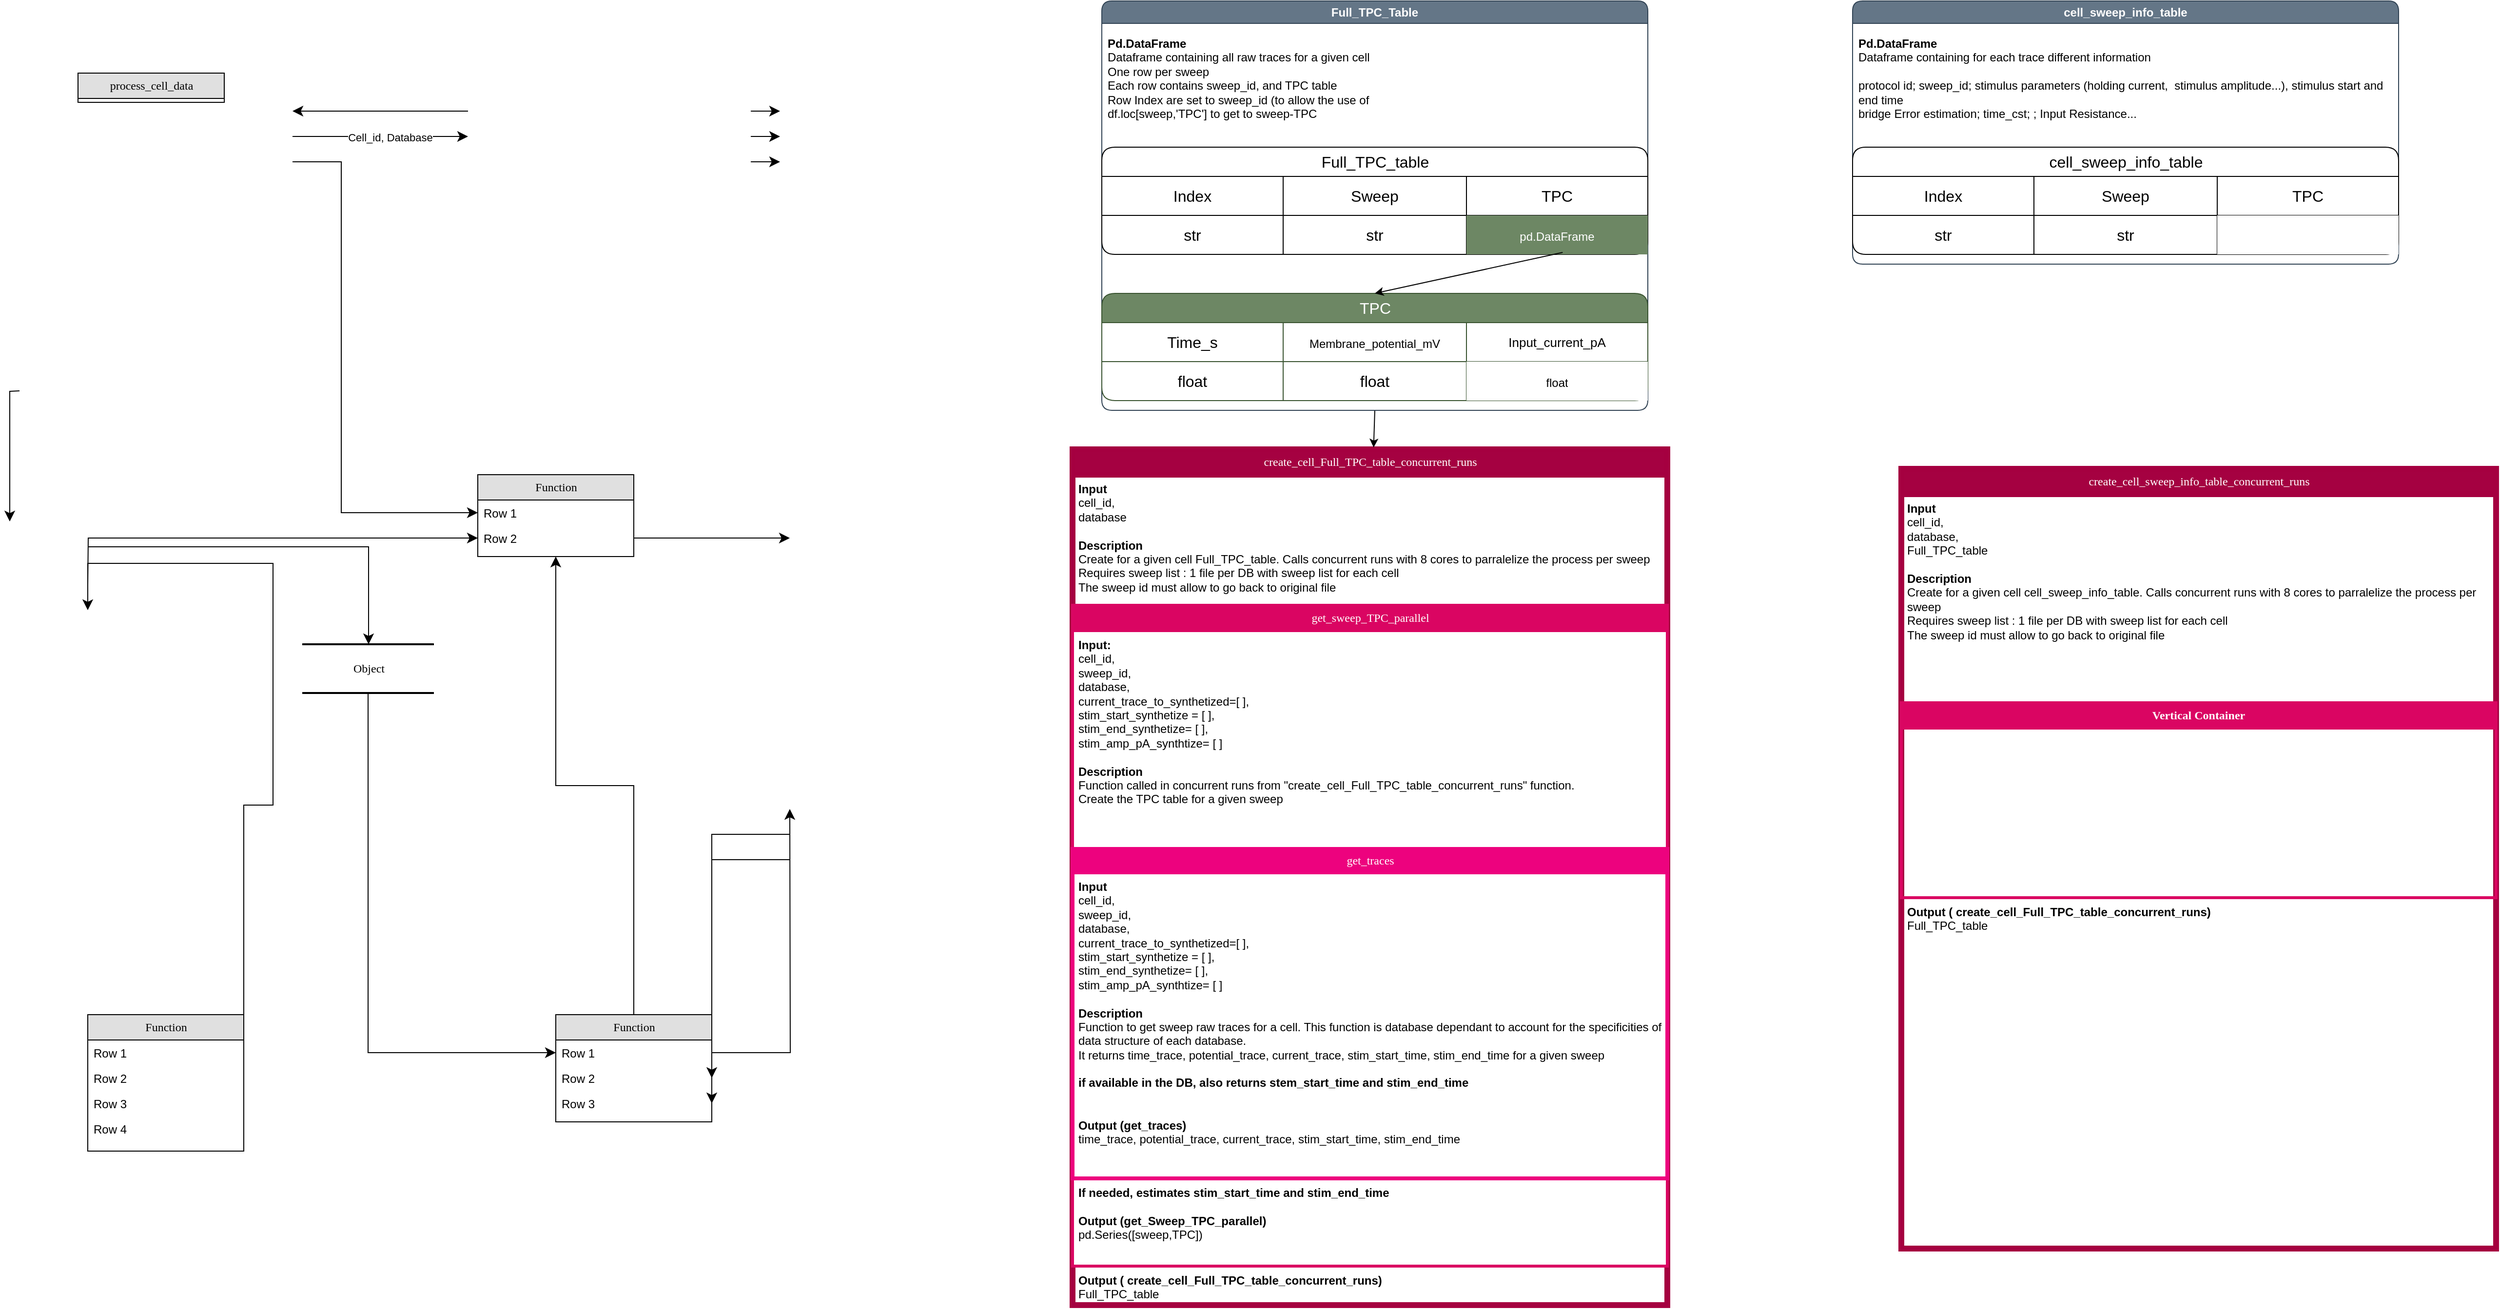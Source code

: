 <mxfile version="21.7.5" type="github">
  <diagram name="Page-1" id="5d7acffa-a066-3a61-03fe-96351882024d">
    <mxGraphModel dx="1592" dy="922" grid="1" gridSize="10" guides="1" tooltips="1" connect="1" arrows="1" fold="1" page="1" pageScale="1" pageWidth="4681" pageHeight="3300" background="#ffffff" math="0" shadow="0">
      <root>
        <mxCell id="0" />
        <mxCell id="1" parent="0" />
        <mxCell id="21ea969265ad0168-6" value="process_cell_data" style="swimlane;html=1;fontStyle=0;childLayout=stackLayout;horizontal=1;startSize=26;fillColor=#e0e0e0;horizontalStack=0;resizeParent=1;resizeLast=0;collapsible=1;marginBottom=0;swimlaneFillColor=#ffffff;align=center;rounded=0;shadow=0;comic=0;labelBackgroundColor=none;strokeWidth=1;fontFamily=Verdana;fontSize=12;arcSize=7;" parent="1" vertex="1" collapsed="1">
          <mxGeometry x="160" y="74" width="150" height="30" as="geometry">
            <mxRectangle x="160" y="74" width="220" height="460" as="alternateBounds" />
          </mxGeometry>
        </mxCell>
        <mxCell id="se3piE59ewa-T4B2v_5A-12" value="&lt;div style=&quot;font-size: 12px;&quot;&gt;&lt;b&gt;Input&lt;/b&gt;&lt;/div&gt;&lt;div style=&quot;font-size: 12px;&quot;&gt;cell_id,&lt;/div&gt;&lt;div style=&quot;font-size: 12px;&quot;&gt;database,&lt;/div&gt;&lt;div style=&quot;font-size: 12px;&quot;&gt;population_class_file,&lt;/div&gt;&lt;div style=&quot;font-size: 12px;&quot;&gt;original_metadata_file=&#39;-&#39;,&lt;/div&gt;&lt;div style=&quot;font-size: 12px;&quot;&gt;original_Full_TPC_table = &#39;-&#39;,&lt;/div&gt;&lt;div style=&quot;font-size: 12px;&quot;&gt;original_Full_SF_table = &#39;-&#39;,&lt;/div&gt;&lt;div style=&quot;font-size: 12px;&quot;&gt;original_Full_SF_dict =&#39;-&#39;,&lt;/div&gt;&lt;div style=&quot;font-size: 12px;&quot;&gt;original_cell_sweep_info_table = &#39;-&#39;,&lt;/div&gt;&lt;div style=&quot;font-size: 12px;&quot;&gt;original_cell_sweep_QC_table = &#39;-&#39;,&lt;/div&gt;&lt;div style=&quot;font-size: 12px;&quot;&gt;original_cell_fit_table = &#39;-&#39;,&lt;/div&gt;&lt;div style=&quot;font-size: 12px;&quot;&gt;original_cell_feature_table = &#39;-&#39;,&lt;/div&gt;&lt;div style=&quot;font-size: 12px;&quot;&gt;selection=[&#39;All&#39;])&lt;/div&gt;&lt;div style=&quot;font-size: 12px;&quot;&gt;&lt;br&gt;&lt;/div&gt;&lt;div style=&quot;font-size: 12px;&quot;&gt;&lt;b&gt;Description&lt;/b&gt;&lt;/div&gt;&lt;div style=&quot;font-size: 12px;&quot;&gt;This function &amp;nbsp;calls corresponding function to generate cell item present in selection.&lt;b&gt;&lt;br&gt;&lt;/b&gt;&lt;/div&gt;&lt;div style=&quot;font-size: 12px;&quot;&gt;&lt;br&gt;&lt;/div&gt;&lt;div style=&quot;font-size: 12px;&quot;&gt;&lt;b&gt;Output&lt;/b&gt;&lt;/div&gt;&lt;div style=&quot;font-size: 12px;&quot;&gt;metadata_table,&amp;nbsp;&lt;/div&gt;&lt;div style=&quot;font-size: 12px;&quot;&gt;Full_TPC_table,&amp;nbsp;&lt;/div&gt;&lt;div style=&quot;font-size: 12px;&quot;&gt;Full_SF_table,&amp;nbsp;&lt;/div&gt;&lt;div style=&quot;font-size: 12px;&quot;&gt;Full_SF_dict,&amp;nbsp;&lt;/div&gt;&lt;div style=&quot;font-size: 12px;&quot;&gt;cell_sweep_info_table, cell_Sweep_QC_table,&lt;/div&gt;&lt;div style=&quot;font-size: 12px;&quot;&gt;cell_fit_table,&amp;nbsp;&lt;/div&gt;&lt;div style=&quot;font-size: 12px;&quot;&gt;cell_feature_table&lt;br&gt;&lt;/div&gt;" style="text;html=1;strokeColor=none;fillColor=none;spacingLeft=4;spacingRight=4;whiteSpace=wrap;overflow=hidden;rotatable=0;points=[[0,0.5],[1,0.5]];portConstraint=eastwest;spacingTop=1;spacing=2;fontSize=12;rounded=0;" parent="21ea969265ad0168-6" vertex="1">
          <mxGeometry y="26" width="220" height="434" as="geometry" />
        </mxCell>
        <mxCell id="21ea969265ad0168-10" value="create_cell_Full_TPC_table_concurrent_runs" style="swimlane;html=1;fontStyle=0;childLayout=stackLayout;horizontal=1;startSize=26;fillColor=#a50141;horizontalStack=0;resizeParent=1;resizeLast=0;collapsible=1;marginBottom=0;swimlaneFillColor=#ffffff;align=center;rounded=0;shadow=0;comic=0;labelBackgroundColor=none;strokeWidth=6;fontFamily=Verdana;fontSize=12;fontColor=#ffffff;strokeColor=#A50040;perimeterSpacing=10;" parent="1" vertex="1">
          <mxGeometry x="1180" y="460" width="610" height="878" as="geometry">
            <mxRectangle x="1210" y="460" width="310" height="30" as="alternateBounds" />
          </mxGeometry>
        </mxCell>
        <mxCell id="eZ_FUlZcvApQWRMvkOiT-1" value="&lt;div style=&quot;font-size: 12px;&quot;&gt;&lt;b&gt;Input&lt;/b&gt;&lt;/div&gt;&lt;div style=&quot;font-size: 12px;&quot;&gt;cell_id,&lt;/div&gt;&lt;div style=&quot;font-size: 12px;&quot;&gt;database&lt;/div&gt;&lt;div style=&quot;font-size: 12px;&quot;&gt;&lt;br&gt;&lt;/div&gt;&lt;div style=&quot;font-size: 12px;&quot;&gt;&lt;b&gt;Description&lt;/b&gt;&lt;/div&gt;&lt;div style=&quot;font-size: 12px;&quot;&gt;Create for a given cell Full_TPC_table. Calls concurrent runs with 8 cores to parralelize the process per sweep&lt;b&gt;&lt;br&gt;&lt;/b&gt;&lt;/div&gt;&lt;div style=&quot;font-size: 12px;&quot;&gt;Requires sweep list : 1 file per DB with sweep list for each cell&lt;/div&gt;&lt;div style=&quot;font-size: 12px;&quot;&gt;The sweep id must allow to go back to original file&lt;/div&gt;&lt;div style=&quot;font-size: 12px;&quot;&gt;&lt;br&gt;&lt;/div&gt;" style="text;html=1;strokeColor=none;fillColor=none;spacingLeft=4;spacingRight=4;whiteSpace=wrap;overflow=hidden;rotatable=0;points=[[0,0.5],[1,0.5]];portConstraint=eastwest;spacingTop=1;spacing=2;fontSize=12;rounded=0;" parent="21ea969265ad0168-10" vertex="1">
          <mxGeometry y="26" width="610" height="134" as="geometry" />
        </mxCell>
        <mxCell id="u0cCmUGAslO2_DHjutZM-44" value="get_sweep_TPC_parallel" style="swimlane;html=1;fontStyle=0;childLayout=stackLayout;horizontal=1;startSize=26;fillColor=#da0562;horizontalStack=0;resizeParent=1;resizeLast=0;collapsible=1;marginBottom=0;swimlaneFillColor=#ffffff;align=center;rounded=0;shadow=0;comic=0;labelBackgroundColor=none;strokeWidth=3;fontFamily=Verdana;fontSize=12;fontColor=#ffffff;strokeColor=#da0662;" parent="21ea969265ad0168-10" vertex="1">
          <mxGeometry y="160" width="610" height="678" as="geometry">
            <mxRectangle y="160" width="610" height="30" as="alternateBounds" />
          </mxGeometry>
        </mxCell>
        <mxCell id="u0cCmUGAslO2_DHjutZM-45" value="&lt;div style=&quot;font-size: 12px;&quot;&gt;&lt;div style=&quot;border-color: var(--border-color);&quot;&gt;&lt;b style=&quot;border-color: var(--border-color);&quot;&gt;Input:&lt;/b&gt;&lt;/div&gt;&lt;div style=&quot;border-color: var(--border-color);&quot;&gt;&lt;b style=&quot;border-color: var(--border-color);&quot;&gt;&lt;div style=&quot;border-color: var(--border-color); font-weight: 400;&quot;&gt;cell_id,&lt;/div&gt;&lt;div style=&quot;border-color: var(--border-color); font-weight: 400;&quot;&gt;sweep_id,&lt;/div&gt;&lt;div style=&quot;border-color: var(--border-color); font-weight: 400;&quot;&gt;database,&lt;/div&gt;&lt;div style=&quot;border-color: var(--border-color); font-weight: 400;&quot;&gt;current_trace_to_synthetized=[ ],&lt;/div&gt;&lt;div style=&quot;border-color: var(--border-color); font-weight: 400;&quot;&gt;stim_start_synthetize = [ ],&lt;/div&gt;&lt;div style=&quot;border-color: var(--border-color); font-weight: 400;&quot;&gt;stim_end_synthetize= [ ],&lt;/div&gt;&lt;div style=&quot;border-color: var(--border-color); font-weight: 400;&quot;&gt;stim_amp_pA_synthtize= [ ]&lt;/div&gt;&lt;div style=&quot;border-color: var(--border-color); font-weight: 400;&quot;&gt;&lt;br&gt;&lt;/div&gt;&lt;/b&gt;&lt;/div&gt;&lt;div style=&quot;border-color: var(--border-color);&quot;&gt;&lt;b style=&quot;border-color: var(--border-color);&quot;&gt;Description&lt;/b&gt;&lt;/div&gt;&lt;div style=&quot;border-color: var(--border-color);&quot;&gt;&lt;div style=&quot;border-color: var(--border-color);&quot;&gt;Function called in concurrent runs from &quot;create_cell_Full_TPC_table_concurrent_runs&quot; function.&amp;nbsp;&lt;/div&gt;&lt;div style=&quot;border-color: var(--border-color);&quot;&gt;Create the TPC table for a given sweep&lt;/div&gt;&lt;/div&gt;&lt;/div&gt;" style="text;html=1;strokeColor=none;fillColor=none;spacingLeft=4;spacingRight=4;whiteSpace=wrap;overflow=hidden;rotatable=0;points=[[0,0.5],[1,0.5]];portConstraint=eastwest;spacingTop=1;spacing=2;fontSize=12;rounded=0;" parent="u0cCmUGAslO2_DHjutZM-44" vertex="1">
          <mxGeometry y="26" width="610" height="224" as="geometry" />
        </mxCell>
        <mxCell id="eZ_FUlZcvApQWRMvkOiT-2" value="get_traces" style="swimlane;html=1;fontStyle=0;childLayout=stackLayout;horizontal=1;startSize=24;fillColor=#ed027e;horizontalStack=0;resizeParent=1;resizeLast=0;collapsible=1;marginBottom=0;swimlaneFillColor=#ffffff;align=center;rounded=0;shadow=0;comic=0;labelBackgroundColor=none;strokeWidth=4;fontFamily=Verdana;fontSize=12;fontColor=#ffffff;strokeColor=#ed027e;" parent="u0cCmUGAslO2_DHjutZM-44" vertex="1">
          <mxGeometry y="250" width="610" height="338" as="geometry">
            <mxRectangle y="100" width="560" height="30" as="alternateBounds" />
          </mxGeometry>
        </mxCell>
        <mxCell id="eZ_FUlZcvApQWRMvkOiT-3" value="&lt;div style=&quot;font-size: 12px;&quot;&gt;&lt;b&gt;Input&lt;/b&gt;&lt;/div&gt;&lt;div style=&quot;font-size: 12px;&quot;&gt;cell_id,&lt;/div&gt;&lt;div style=&quot;font-size: 12px;&quot;&gt;sweep_id,&lt;/div&gt;&lt;div style=&quot;font-size: 12px;&quot;&gt;database,&lt;/div&gt;&lt;div style=&quot;font-size: 12px;&quot;&gt;current_trace_to_synthetized=[ ],&lt;/div&gt;&lt;div style=&quot;font-size: 12px;&quot;&gt;stim_start_synthetize = [ ],&lt;/div&gt;&lt;div style=&quot;font-size: 12px;&quot;&gt;stim_end_synthetize= [ ],&lt;/div&gt;&lt;div style=&quot;font-size: 12px;&quot;&gt;stim_amp_pA_synthtize= [ ]&lt;/div&gt;&lt;div style=&quot;font-size: 12px;&quot;&gt;&lt;br&gt;&lt;/div&gt;&lt;div style=&quot;font-size: 12px;&quot;&gt;&lt;b&gt;Description&lt;/b&gt;&lt;/div&gt;&lt;div style=&quot;font-size: 12px;&quot;&gt;&lt;div&gt;Function to get sweep raw traces for a cell. This function is database dependant to account for the specificities of data structure of each database.&lt;/div&gt;&lt;div&gt;It returns time_trace, potential_trace, current_trace, stim_start_time, stim_end_time for a given sweep&lt;/div&gt;&lt;div&gt;&lt;br&gt;&lt;/div&gt;&lt;div&gt;&lt;b&gt;if available in the DB, also returns stem_start_time and stim_end_time&lt;/b&gt;&lt;/div&gt;&lt;div&gt;&lt;br&gt;&lt;/div&gt;&lt;/div&gt;&lt;div style=&quot;font-size: 12px;&quot;&gt;&lt;br&gt;&lt;/div&gt;&lt;div style=&quot;font-size: 12px;&quot;&gt;&lt;b&gt;Output (get_traces)&lt;/b&gt;&lt;/div&gt;&lt;div style=&quot;font-size: 12px;&quot;&gt;time_trace, potential_trace, current_trace, stim_start_time, stim_end_time&lt;/div&gt;" style="text;html=1;strokeColor=none;fillColor=none;spacingLeft=4;spacingRight=4;whiteSpace=wrap;overflow=hidden;rotatable=0;points=[[0,0.5],[1,0.5]];portConstraint=eastwest;spacingTop=1;spacing=2;fontSize=12;rounded=0;" parent="eZ_FUlZcvApQWRMvkOiT-2" vertex="1">
          <mxGeometry y="24" width="610" height="314" as="geometry" />
        </mxCell>
        <mxCell id="0zWNYZzOo4w-1fPx7plv-2" value="&lt;div style=&quot;font-size: 12px;&quot;&gt;&lt;div style=&quot;border-color: var(--border-color);&quot;&gt;&lt;b&gt;If needed, estimates stim_start_time and stim_end_time&lt;/b&gt;&lt;/div&gt;&lt;div style=&quot;border-color: var(--border-color);&quot;&gt;&lt;b&gt;&lt;br&gt;&lt;/b&gt;&lt;/div&gt;&lt;div style=&quot;border-color: var(--border-color);&quot;&gt;&lt;b&gt;Output (get_Sweep_TPC_parallel)&lt;/b&gt;&lt;br&gt;&lt;/div&gt;&lt;/div&gt;&lt;div style=&quot;font-size: 12px;&quot;&gt;pd.Series([sweep,TPC])&lt;/div&gt;&lt;div style=&quot;font-size: 12px;&quot;&gt;&lt;br&gt;&lt;/div&gt;&lt;div style=&quot;font-size: 12px;&quot;&gt;&lt;br&gt;&lt;/div&gt;" style="text;html=1;strokeColor=none;fillColor=none;spacingLeft=4;spacingRight=4;whiteSpace=wrap;overflow=hidden;rotatable=0;points=[[0,0.5],[1,0.5]];portConstraint=eastwest;spacingTop=1;spacing=2;fontSize=12;rounded=0;" vertex="1" parent="u0cCmUGAslO2_DHjutZM-44">
          <mxGeometry y="588" width="610" height="90" as="geometry" />
        </mxCell>
        <mxCell id="0zWNYZzOo4w-1fPx7plv-4" value="&lt;div style=&quot;font-size: 12px;&quot;&gt;&lt;div style=&quot;border-color: var(--border-color);&quot;&gt;&lt;b&gt;Output (&amp;nbsp;create_cell_Full_TPC_table_concurrent_runs)&lt;/b&gt;&lt;br&gt;&lt;/div&gt;&lt;/div&gt;&lt;div style=&quot;font-size: 12px;&quot;&gt;Full_TPC_table&lt;/div&gt;&lt;div style=&quot;font-size: 12px;&quot;&gt;&lt;br&gt;&lt;/div&gt;&lt;div style=&quot;font-size: 12px;&quot;&gt;&lt;br&gt;&lt;/div&gt;" style="text;html=1;strokeColor=none;fillColor=none;spacingLeft=4;spacingRight=4;whiteSpace=wrap;overflow=hidden;rotatable=0;points=[[0,0.5],[1,0.5]];portConstraint=eastwest;spacingTop=1;spacing=2;fontSize=12;rounded=0;" vertex="1" parent="21ea969265ad0168-10">
          <mxGeometry y="838" width="610" height="40" as="geometry" />
        </mxCell>
        <mxCell id="21ea969265ad0168-18" value="Function" style="swimlane;html=1;fontStyle=0;childLayout=stackLayout;horizontal=1;startSize=26;fillColor=#e0e0e0;horizontalStack=0;resizeParent=1;resizeLast=0;collapsible=1;marginBottom=0;swimlaneFillColor=#ffffff;align=center;rounded=0;shadow=0;comic=0;labelBackgroundColor=none;strokeWidth=1;fontFamily=Verdana;fontSize=12" parent="1" vertex="1">
          <mxGeometry x="170" y="1040" width="160" height="140" as="geometry" />
        </mxCell>
        <mxCell id="21ea969265ad0168-19" value="Row 1" style="text;html=1;strokeColor=none;fillColor=none;spacingLeft=4;spacingRight=4;whiteSpace=wrap;overflow=hidden;rotatable=0;points=[[0,0.5],[1,0.5]];portConstraint=eastwest;rounded=0;" parent="21ea969265ad0168-18" vertex="1">
          <mxGeometry y="26" width="160" height="26" as="geometry" />
        </mxCell>
        <mxCell id="21ea969265ad0168-20" value="Row 2" style="text;html=1;strokeColor=none;fillColor=none;spacingLeft=4;spacingRight=4;whiteSpace=wrap;overflow=hidden;rotatable=0;points=[[0,0.5],[1,0.5]];portConstraint=eastwest;rounded=0;" parent="21ea969265ad0168-18" vertex="1">
          <mxGeometry y="52" width="160" height="26" as="geometry" />
        </mxCell>
        <mxCell id="21ea969265ad0168-51" value="Row 3" style="text;html=1;strokeColor=none;fillColor=none;spacingLeft=4;spacingRight=4;whiteSpace=wrap;overflow=hidden;rotatable=0;points=[[0,0.5],[1,0.5]];portConstraint=eastwest;rounded=0;" parent="21ea969265ad0168-18" vertex="1">
          <mxGeometry y="78" width="160" height="26" as="geometry" />
        </mxCell>
        <mxCell id="21ea969265ad0168-21" value="Row 4" style="text;html=1;strokeColor=none;fillColor=none;spacingLeft=4;spacingRight=4;whiteSpace=wrap;overflow=hidden;rotatable=0;points=[[0,0.5],[1,0.5]];portConstraint=eastwest;rounded=0;" parent="21ea969265ad0168-18" vertex="1">
          <mxGeometry y="104" width="160" height="26" as="geometry" />
        </mxCell>
        <mxCell id="21ea969265ad0168-22" value="Function" style="swimlane;html=1;fontStyle=0;childLayout=stackLayout;horizontal=1;startSize=26;fillColor=#e0e0e0;horizontalStack=0;resizeParent=1;resizeLast=0;collapsible=1;marginBottom=0;swimlaneFillColor=#ffffff;align=center;rounded=0;shadow=0;comic=0;labelBackgroundColor=none;strokeWidth=1;fontFamily=Verdana;fontSize=12" parent="1" vertex="1">
          <mxGeometry x="570" y="486" width="160" height="84" as="geometry" />
        </mxCell>
        <mxCell id="21ea969265ad0168-23" value="Row 1" style="text;html=1;spacingLeft=4;spacingRight=4;whiteSpace=wrap;overflow=hidden;rotatable=0;points=[[0,0.5],[1,0.5]];portConstraint=eastwest;rounded=1;" parent="21ea969265ad0168-22" vertex="1">
          <mxGeometry y="26" width="160" height="26" as="geometry" />
        </mxCell>
        <mxCell id="21ea969265ad0168-24" value="Row 2" style="text;html=1;strokeColor=none;fillColor=none;spacingLeft=4;spacingRight=4;whiteSpace=wrap;overflow=hidden;rotatable=0;points=[[0,0.5],[1,0.5]];portConstraint=eastwest;rounded=0;" parent="21ea969265ad0168-22" vertex="1">
          <mxGeometry y="52" width="160" height="26" as="geometry" />
        </mxCell>
        <mxCell id="21ea969265ad0168-26" value="Function" style="swimlane;html=1;fontStyle=0;childLayout=stackLayout;horizontal=1;startSize=26;fillColor=#e0e0e0;horizontalStack=0;resizeParent=1;resizeLast=0;collapsible=1;marginBottom=0;swimlaneFillColor=#ffffff;align=center;rounded=0;shadow=0;comic=0;labelBackgroundColor=none;strokeWidth=1;fontFamily=Verdana;fontSize=12" parent="1" vertex="1">
          <mxGeometry x="650" y="1040" width="160" height="110" as="geometry" />
        </mxCell>
        <mxCell id="21ea969265ad0168-27" value="Row 1" style="text;html=1;strokeColor=none;fillColor=none;spacingLeft=4;spacingRight=4;whiteSpace=wrap;overflow=hidden;rotatable=0;points=[[0,0.5],[1,0.5]];portConstraint=eastwest;rounded=0;" parent="21ea969265ad0168-26" vertex="1">
          <mxGeometry y="26" width="160" height="26" as="geometry" />
        </mxCell>
        <mxCell id="21ea969265ad0168-28" value="Row 2" style="text;html=1;strokeColor=none;fillColor=none;spacingLeft=4;spacingRight=4;whiteSpace=wrap;overflow=hidden;rotatable=0;points=[[0,0.5],[1,0.5]];portConstraint=eastwest;rounded=0;" parent="21ea969265ad0168-26" vertex="1">
          <mxGeometry y="52" width="160" height="26" as="geometry" />
        </mxCell>
        <mxCell id="21ea969265ad0168-29" value="Row 3" style="text;html=1;strokeColor=none;fillColor=none;spacingLeft=4;spacingRight=4;whiteSpace=wrap;overflow=hidden;rotatable=0;points=[[0,0.5],[1,0.5]];portConstraint=eastwest;rounded=0;" parent="21ea969265ad0168-26" vertex="1">
          <mxGeometry y="78" width="160" height="26" as="geometry" />
        </mxCell>
        <mxCell id="21ea969265ad0168-30" value="Object" style="html=1;rounded=0;shadow=0;comic=0;labelBackgroundColor=none;strokeWidth=2;fontFamily=Verdana;fontSize=12;align=center;shape=mxgraph.ios7ui.horLines;" parent="1" vertex="1">
          <mxGeometry x="390" y="660" width="135" height="50" as="geometry" />
        </mxCell>
        <mxCell id="21ea969265ad0168-33" style="edgeStyle=orthogonalEdgeStyle;html=1;labelBackgroundColor=none;startFill=0;startSize=8;endFill=1;endSize=8;fontFamily=Verdana;fontSize=12;exitX=1;exitY=0.25;entryX=1;entryY=0.5;rounded=0;" parent="1" source="21ea969265ad0168-18" edge="1">
          <mxGeometry relative="1" as="geometry">
            <Array as="points">
              <mxPoint x="360" y="825" />
              <mxPoint x="360" y="577" />
            </Array>
            <mxPoint x="170" y="625" as="targetPoint" />
          </mxGeometry>
        </mxCell>
        <mxCell id="21ea969265ad0168-34" value="" style="edgeStyle=orthogonalEdgeStyle;html=1;labelBackgroundColor=none;startFill=0;startSize=8;endFill=1;endSize=8;fontFamily=Verdana;fontSize=12;rounded=0;" parent="1" source="21ea969265ad0168-30" target="21ea969265ad0168-27" edge="1">
          <mxGeometry x="-0.134" y="32" relative="1" as="geometry">
            <mxPoint as="offset" />
          </mxGeometry>
        </mxCell>
        <mxCell id="21ea969265ad0168-35" style="edgeStyle=orthogonalEdgeStyle;html=1;labelBackgroundColor=none;startFill=0;startSize=8;endFill=1;endSize=8;fontFamily=Verdana;fontSize=12;rounded=0;" parent="1" target="21ea969265ad0168-30" edge="1">
          <mxGeometry relative="1" as="geometry">
            <Array as="points">
              <mxPoint x="458" y="560" />
            </Array>
            <mxPoint x="170" y="560" as="sourcePoint" />
          </mxGeometry>
        </mxCell>
        <mxCell id="21ea969265ad0168-36" style="edgeStyle=orthogonalEdgeStyle;html=1;labelBackgroundColor=none;startFill=0;startSize=8;endFill=1;endSize=8;fontFamily=Verdana;fontSize=12;rounded=0;" parent="1" edge="1">
          <mxGeometry relative="1" as="geometry">
            <mxPoint x="100" y="400" as="sourcePoint" />
            <mxPoint x="90" y="534" as="targetPoint" />
          </mxGeometry>
        </mxCell>
        <mxCell id="21ea969265ad0168-37" style="edgeStyle=orthogonalEdgeStyle;html=1;labelBackgroundColor=none;startFill=0;startSize=8;endFill=1;endSize=8;fontFamily=Verdana;fontSize=12;rounded=0;" parent="1" source="21ea969265ad0168-26" target="21ea969265ad0168-22" edge="1">
          <mxGeometry relative="1" as="geometry" />
        </mxCell>
        <mxCell id="21ea969265ad0168-39" style="edgeStyle=orthogonalEdgeStyle;html=1;entryX=0;entryY=0.5;labelBackgroundColor=none;startFill=0;startSize=8;endFill=1;endSize=8;fontFamily=Verdana;fontSize=12;exitX=1;exitY=0.5;rounded=0;" parent="1" edge="1">
          <mxGeometry relative="1" as="geometry">
            <Array as="points" />
            <mxPoint x="380" y="139" as="sourcePoint" />
            <mxPoint x="560" y="139" as="targetPoint" />
          </mxGeometry>
        </mxCell>
        <mxCell id="se3piE59ewa-T4B2v_5A-15" value="Cell_id, Database" style="edgeLabel;html=1;align=center;verticalAlign=middle;resizable=0;points=[];rounded=0;" parent="21ea969265ad0168-39" vertex="1" connectable="0">
          <mxGeometry x="0.278" y="-1" relative="1" as="geometry">
            <mxPoint x="-15" as="offset" />
          </mxGeometry>
        </mxCell>
        <mxCell id="21ea969265ad0168-40" style="edgeStyle=orthogonalEdgeStyle;html=1;exitX=0;exitY=0.5;entryX=1;entryY=0.5;labelBackgroundColor=none;startFill=0;startSize=8;endFill=1;endSize=8;fontFamily=Verdana;fontSize=12;rounded=0;" parent="1" edge="1">
          <mxGeometry relative="1" as="geometry">
            <mxPoint x="560" y="113" as="sourcePoint" />
            <mxPoint x="380" y="113" as="targetPoint" />
          </mxGeometry>
        </mxCell>
        <mxCell id="21ea969265ad0168-41" style="edgeStyle=orthogonalEdgeStyle;html=1;exitX=1;exitY=0.5;entryX=0;entryY=0.5;labelBackgroundColor=none;startFill=0;startSize=8;endFill=1;endSize=8;fontFamily=Verdana;fontSize=12;rounded=0;" parent="1" target="21ea969265ad0168-23" edge="1">
          <mxGeometry relative="1" as="geometry">
            <mxPoint x="380" y="165" as="sourcePoint" />
            <Array as="points">
              <mxPoint x="430" y="165" />
              <mxPoint x="430" y="525" />
            </Array>
          </mxGeometry>
        </mxCell>
        <mxCell id="21ea969265ad0168-42" style="edgeStyle=orthogonalEdgeStyle;html=1;exitX=1;exitY=0.5;entryX=0;entryY=0.5;labelBackgroundColor=none;startFill=0;startSize=8;endFill=1;endSize=8;fontFamily=Verdana;fontSize=12;rounded=0;" parent="1" target="21ea969265ad0168-24" edge="1">
          <mxGeometry relative="1" as="geometry">
            <Array as="points" />
            <mxPoint x="170" y="599" as="sourcePoint" />
          </mxGeometry>
        </mxCell>
        <mxCell id="21ea969265ad0168-43" style="edgeStyle=orthogonalEdgeStyle;html=1;labelBackgroundColor=none;startFill=0;startSize=8;endFill=1;endSize=8;fontFamily=Verdana;fontSize=12;rounded=0;" parent="1" source="21ea969265ad0168-24" edge="1">
          <mxGeometry relative="1" as="geometry">
            <mxPoint x="890" y="551" as="targetPoint" />
          </mxGeometry>
        </mxCell>
        <mxCell id="21ea969265ad0168-44" style="edgeStyle=orthogonalEdgeStyle;html=1;exitX=1;exitY=0.5;labelBackgroundColor=none;startFill=0;startSize=8;endFill=1;endSize=8;fontFamily=Verdana;fontSize=12;rounded=0;" parent="1" source="21ea969265ad0168-27" edge="1">
          <mxGeometry relative="1" as="geometry">
            <mxPoint x="890" y="829" as="targetPoint" />
          </mxGeometry>
        </mxCell>
        <mxCell id="21ea969265ad0168-45" style="edgeStyle=orthogonalEdgeStyle;html=1;labelBackgroundColor=none;startFill=0;startSize=8;endFill=1;endSize=8;fontFamily=Verdana;fontSize=12;entryX=1;entryY=0.5;rounded=0;" parent="1" target="21ea969265ad0168-28" edge="1">
          <mxGeometry relative="1" as="geometry">
            <mxPoint x="900" y="839" as="targetPoint" />
            <mxPoint x="890" y="855" as="sourcePoint" />
            <Array as="points">
              <mxPoint x="890" y="855" />
            </Array>
          </mxGeometry>
        </mxCell>
        <mxCell id="21ea969265ad0168-46" style="edgeStyle=orthogonalEdgeStyle;html=1;labelBackgroundColor=none;startFill=0;startSize=8;endFill=1;endSize=8;fontFamily=Verdana;fontSize=12;entryX=1;entryY=0.5;rounded=0;" parent="1" target="21ea969265ad0168-29" edge="1">
          <mxGeometry relative="1" as="geometry">
            <mxPoint x="740.19" y="865.095" as="targetPoint" />
            <mxPoint x="890" y="881" as="sourcePoint" />
            <Array as="points">
              <mxPoint x="810" y="881" />
              <mxPoint x="810" y="881" />
            </Array>
          </mxGeometry>
        </mxCell>
        <mxCell id="21ea969265ad0168-47" style="edgeStyle=orthogonalEdgeStyle;html=1;exitX=1;exitY=0.5;labelBackgroundColor=none;startFill=0;startSize=8;endFill=1;endSize=8;fontFamily=Verdana;fontSize=12;rounded=0;" parent="1" edge="1">
          <mxGeometry relative="1" as="geometry">
            <mxPoint x="880" y="113" as="targetPoint" />
            <mxPoint x="850" y="113" as="sourcePoint" />
          </mxGeometry>
        </mxCell>
        <mxCell id="21ea969265ad0168-48" style="edgeStyle=orthogonalEdgeStyle;html=1;exitX=1;exitY=0.5;labelBackgroundColor=none;startFill=0;startSize=8;endFill=1;endSize=8;fontFamily=Verdana;fontSize=12;rounded=0;" parent="1" edge="1">
          <mxGeometry relative="1" as="geometry">
            <mxPoint x="880" y="139" as="targetPoint" />
            <mxPoint x="850" y="139" as="sourcePoint" />
          </mxGeometry>
        </mxCell>
        <mxCell id="21ea969265ad0168-49" style="edgeStyle=orthogonalEdgeStyle;html=1;exitX=1;exitY=0.5;labelBackgroundColor=none;startFill=0;startSize=8;endFill=1;endSize=8;fontFamily=Verdana;fontSize=12;rounded=0;" parent="1" edge="1">
          <mxGeometry relative="1" as="geometry">
            <mxPoint x="880" y="165" as="targetPoint" />
            <Array as="points" />
            <mxPoint x="850" y="165" as="sourcePoint" />
          </mxGeometry>
        </mxCell>
        <mxCell id="u0cCmUGAslO2_DHjutZM-42" style="edgeStyle=none;shape=connector;rounded=1;hachureGap=4;orthogonalLoop=1;jettySize=auto;html=1;exitX=0.5;exitY=1;exitDx=0;exitDy=0;labelBackgroundColor=default;strokeColor=default;fontFamily=Helvetica;fontSource=https%3A%2F%2Ffonts.googleapis.com%2Fcss%3Ffamily%3DArchitects%2BDaughter;fontSize=12;fontColor=default;endArrow=classic;entryX=0.506;entryY=0.009;entryDx=0;entryDy=0;entryPerimeter=0;" parent="1" source="u0cCmUGAslO2_DHjutZM-21" target="21ea969265ad0168-10" edge="1">
          <mxGeometry relative="1" as="geometry">
            <mxPoint x="1515" y="450" as="targetPoint" />
          </mxGeometry>
        </mxCell>
        <mxCell id="u0cCmUGAslO2_DHjutZM-21" value="Full_TPC_Table" style="swimlane;whiteSpace=wrap;html=1;rounded=1;fontFamily=Helvetica;fontSize=12;fillColor=#647687;strokeColor=#314354;fontColor=#ffffff;labelBackgroundColor=none;labelBorderColor=none;fillStyle=auto;swimlaneFillColor=default;" parent="1" vertex="1">
          <mxGeometry x="1210" width="560" height="420" as="geometry">
            <mxRectangle x="1210" width="140" height="30" as="alternateBounds" />
          </mxGeometry>
        </mxCell>
        <mxCell id="u0cCmUGAslO2_DHjutZM-7" value="Full_TPC_table" style="shape=table;startSize=30;container=1;collapsible=0;childLayout=tableLayout;strokeColor=default;fontSize=16;rounded=1;fontFamily=Helvetica;fontColor=default;fillColor=none;gradientColor=none;html=1;" parent="u0cCmUGAslO2_DHjutZM-21" vertex="1">
          <mxGeometry y="150" width="560" height="110" as="geometry" />
        </mxCell>
        <mxCell id="u0cCmUGAslO2_DHjutZM-8" value="" style="shape=tableRow;horizontal=0;startSize=0;swimlaneHead=0;swimlaneBody=0;strokeColor=inherit;top=0;left=0;bottom=0;right=0;collapsible=0;dropTarget=0;fillColor=none;points=[[0,0.5],[1,0.5]];portConstraint=eastwest;fontSize=16;rounded=1;fontFamily=Helvetica;fontColor=default;html=1;" parent="u0cCmUGAslO2_DHjutZM-7" vertex="1">
          <mxGeometry y="30" width="560" height="40" as="geometry" />
        </mxCell>
        <mxCell id="u0cCmUGAslO2_DHjutZM-9" value="Index" style="shape=partialRectangle;html=1;whiteSpace=wrap;connectable=0;strokeColor=inherit;overflow=hidden;fillColor=none;top=0;left=0;bottom=0;right=0;pointerEvents=1;fontSize=16;rounded=1;fontFamily=Helvetica;fontColor=default;" parent="u0cCmUGAslO2_DHjutZM-8" vertex="1">
          <mxGeometry width="186" height="40" as="geometry">
            <mxRectangle width="186" height="40" as="alternateBounds" />
          </mxGeometry>
        </mxCell>
        <mxCell id="u0cCmUGAslO2_DHjutZM-10" value="Sweep" style="shape=partialRectangle;html=1;whiteSpace=wrap;connectable=0;strokeColor=inherit;overflow=hidden;fillColor=none;top=0;left=0;bottom=0;right=0;pointerEvents=1;fontSize=16;rounded=1;fontFamily=Helvetica;fontColor=default;" parent="u0cCmUGAslO2_DHjutZM-8" vertex="1">
          <mxGeometry x="186" width="188" height="40" as="geometry">
            <mxRectangle width="188" height="40" as="alternateBounds" />
          </mxGeometry>
        </mxCell>
        <mxCell id="u0cCmUGAslO2_DHjutZM-11" value="TPC" style="shape=partialRectangle;html=1;whiteSpace=wrap;connectable=0;strokeColor=inherit;overflow=hidden;fillColor=none;top=0;left=0;bottom=0;right=0;pointerEvents=1;fontSize=16;rounded=1;fontFamily=Helvetica;fontColor=default;" parent="u0cCmUGAslO2_DHjutZM-8" vertex="1">
          <mxGeometry x="374" width="186" height="40" as="geometry">
            <mxRectangle width="186" height="40" as="alternateBounds" />
          </mxGeometry>
        </mxCell>
        <mxCell id="u0cCmUGAslO2_DHjutZM-12" value="" style="shape=tableRow;horizontal=0;startSize=0;swimlaneHead=0;swimlaneBody=0;strokeColor=inherit;top=0;left=0;bottom=0;right=0;collapsible=0;dropTarget=0;fillColor=none;points=[[0,0.5],[1,0.5]];portConstraint=eastwest;fontSize=16;rounded=1;fontFamily=Helvetica;fontColor=default;html=1;" parent="u0cCmUGAslO2_DHjutZM-7" vertex="1">
          <mxGeometry y="70" width="560" height="40" as="geometry" />
        </mxCell>
        <mxCell id="u0cCmUGAslO2_DHjutZM-13" value="str" style="shape=partialRectangle;html=1;whiteSpace=wrap;connectable=0;strokeColor=inherit;overflow=hidden;fillColor=none;top=0;left=0;bottom=0;right=0;pointerEvents=1;fontSize=16;rounded=1;fontFamily=Helvetica;fontColor=default;" parent="u0cCmUGAslO2_DHjutZM-12" vertex="1">
          <mxGeometry width="186" height="40" as="geometry">
            <mxRectangle width="186" height="40" as="alternateBounds" />
          </mxGeometry>
        </mxCell>
        <mxCell id="u0cCmUGAslO2_DHjutZM-14" value="str" style="shape=partialRectangle;html=1;whiteSpace=wrap;connectable=0;strokeColor=inherit;overflow=hidden;fillColor=none;top=0;left=0;bottom=0;right=0;pointerEvents=1;fontSize=16;rounded=1;fontFamily=Helvetica;fontColor=default;" parent="u0cCmUGAslO2_DHjutZM-12" vertex="1">
          <mxGeometry x="186" width="188" height="40" as="geometry">
            <mxRectangle width="188" height="40" as="alternateBounds" />
          </mxGeometry>
        </mxCell>
        <mxCell id="u0cCmUGAslO2_DHjutZM-15" value="&lt;font style=&quot;font-size: 12px;&quot;&gt;pd.DataFrame&lt;/font&gt;" style="shape=partialRectangle;html=1;whiteSpace=wrap;connectable=0;strokeColor=#3A5431;overflow=hidden;fillColor=#6d8764;top=0;left=0;bottom=0;right=0;pointerEvents=1;fontSize=16;rounded=1;fontFamily=Helvetica;fontColor=#ffffff;" parent="u0cCmUGAslO2_DHjutZM-12" vertex="1">
          <mxGeometry x="374" width="186" height="40" as="geometry">
            <mxRectangle width="186" height="40" as="alternateBounds" />
          </mxGeometry>
        </mxCell>
        <mxCell id="u0cCmUGAslO2_DHjutZM-23" value="&lt;b&gt;Pd.DataFrame&lt;/b&gt;&lt;br&gt;Dataframe containing all raw traces for a given cell&lt;br&gt;One row per sweep&lt;br&gt;Each row contains sweep_id, and TPC table&lt;br&gt;Row Index are set to sweep_id (to allow the use of df.loc[sweep,&#39;TPC&#39;] to get to sweep-TPC" style="text;html=1;strokeColor=none;fillColor=none;spacingLeft=4;spacingRight=4;whiteSpace=wrap;overflow=hidden;rotatable=0;points=[[0,0.5],[1,0.5]];portConstraint=eastwest;rounded=0;" parent="u0cCmUGAslO2_DHjutZM-21" vertex="1">
          <mxGeometry y="30" width="340" height="130" as="geometry" />
        </mxCell>
        <mxCell id="u0cCmUGAslO2_DHjutZM-25" value="TPC" style="shape=table;startSize=30;container=1;collapsible=0;childLayout=tableLayout;strokeColor=#3A5431;fontSize=16;rounded=1;fontFamily=Helvetica;fontColor=#ffffff;fillColor=#6d8764;html=1;" parent="u0cCmUGAslO2_DHjutZM-21" vertex="1">
          <mxGeometry y="300" width="560" height="110" as="geometry" />
        </mxCell>
        <mxCell id="u0cCmUGAslO2_DHjutZM-26" value="" style="shape=tableRow;horizontal=0;startSize=0;swimlaneHead=0;swimlaneBody=0;strokeColor=inherit;top=0;left=0;bottom=0;right=0;collapsible=0;dropTarget=0;fillColor=none;points=[[0,0.5],[1,0.5]];portConstraint=eastwest;fontSize=16;rounded=1;fontFamily=Helvetica;fontColor=default;html=1;" parent="u0cCmUGAslO2_DHjutZM-25" vertex="1">
          <mxGeometry y="30" width="560" height="40" as="geometry" />
        </mxCell>
        <mxCell id="u0cCmUGAslO2_DHjutZM-27" value="Time&lt;span style=&quot;white-space: pre;&quot;&gt;_s&lt;/span&gt;" style="shape=partialRectangle;html=1;whiteSpace=wrap;connectable=0;strokeColor=inherit;overflow=hidden;fillColor=none;top=0;left=0;bottom=0;right=0;pointerEvents=1;fontSize=16;rounded=1;fontFamily=Helvetica;fontColor=default;" parent="u0cCmUGAslO2_DHjutZM-26" vertex="1">
          <mxGeometry width="186" height="40" as="geometry">
            <mxRectangle width="186" height="40" as="alternateBounds" />
          </mxGeometry>
        </mxCell>
        <mxCell id="u0cCmUGAslO2_DHjutZM-28" value="&lt;font style=&quot;font-size: 12px;&quot;&gt;Membrane_potential_mV&lt;/font&gt;" style="shape=partialRectangle;html=1;whiteSpace=wrap;connectable=0;strokeColor=inherit;overflow=hidden;fillColor=none;top=0;left=0;bottom=0;right=0;pointerEvents=1;fontSize=16;rounded=1;fontFamily=Helvetica;fontColor=default;" parent="u0cCmUGAslO2_DHjutZM-26" vertex="1">
          <mxGeometry x="186" width="188" height="40" as="geometry">
            <mxRectangle width="188" height="40" as="alternateBounds" />
          </mxGeometry>
        </mxCell>
        <mxCell id="u0cCmUGAslO2_DHjutZM-29" value="Input_current_pA" style="shape=partialRectangle;html=1;whiteSpace=wrap;connectable=0;strokeColor=inherit;overflow=hidden;fillColor=none;top=0;left=0;bottom=0;right=0;pointerEvents=1;fontSize=13;rounded=1;fontFamily=Helvetica;fontColor=default;" parent="u0cCmUGAslO2_DHjutZM-26" vertex="1">
          <mxGeometry x="374" width="186" height="40" as="geometry">
            <mxRectangle width="186" height="40" as="alternateBounds" />
          </mxGeometry>
        </mxCell>
        <mxCell id="u0cCmUGAslO2_DHjutZM-30" value="" style="shape=tableRow;horizontal=0;startSize=0;swimlaneHead=0;swimlaneBody=0;strokeColor=inherit;top=0;left=0;bottom=0;right=0;collapsible=0;dropTarget=0;fillColor=none;points=[[0,0.5],[1,0.5]];portConstraint=eastwest;fontSize=16;rounded=1;fontFamily=Helvetica;fontColor=default;html=1;" parent="u0cCmUGAslO2_DHjutZM-25" vertex="1">
          <mxGeometry y="70" width="560" height="40" as="geometry" />
        </mxCell>
        <mxCell id="u0cCmUGAslO2_DHjutZM-31" value="float" style="shape=partialRectangle;html=1;whiteSpace=wrap;connectable=0;strokeColor=inherit;overflow=hidden;fillColor=none;top=0;left=0;bottom=0;right=0;pointerEvents=1;fontSize=16;rounded=1;fontFamily=Helvetica;fontColor=default;" parent="u0cCmUGAslO2_DHjutZM-30" vertex="1">
          <mxGeometry width="186" height="40" as="geometry">
            <mxRectangle width="186" height="40" as="alternateBounds" />
          </mxGeometry>
        </mxCell>
        <mxCell id="u0cCmUGAslO2_DHjutZM-32" value="float" style="shape=partialRectangle;html=1;whiteSpace=wrap;connectable=0;strokeColor=inherit;overflow=hidden;fillColor=none;top=0;left=0;bottom=0;right=0;pointerEvents=1;fontSize=16;rounded=1;fontFamily=Helvetica;fontColor=default;" parent="u0cCmUGAslO2_DHjutZM-30" vertex="1">
          <mxGeometry x="186" width="188" height="40" as="geometry">
            <mxRectangle width="188" height="40" as="alternateBounds" />
          </mxGeometry>
        </mxCell>
        <mxCell id="u0cCmUGAslO2_DHjutZM-33" value="&lt;font style=&quot;font-size: 12px;&quot;&gt;float&lt;/font&gt;" style="shape=partialRectangle;html=1;whiteSpace=wrap;connectable=0;overflow=hidden;top=0;left=0;bottom=0;right=0;pointerEvents=1;fontSize=16;rounded=1;fontFamily=Helvetica;strokeColor=#000000;" parent="u0cCmUGAslO2_DHjutZM-30" vertex="1">
          <mxGeometry x="374" width="186" height="40" as="geometry">
            <mxRectangle width="186" height="40" as="alternateBounds" />
          </mxGeometry>
        </mxCell>
        <mxCell id="u0cCmUGAslO2_DHjutZM-40" value="" style="endArrow=classic;html=1;hachureGap=4;fontFamily=Helvetica;fontSource=https%3A%2F%2Ffonts.googleapis.com%2Fcss%3Ffamily%3DArchitects%2BDaughter;fontSize=12;fontColor=default;exitX=0.844;exitY=0.95;exitDx=0;exitDy=0;exitPerimeter=0;entryX=0.5;entryY=0;entryDx=0;entryDy=0;" parent="u0cCmUGAslO2_DHjutZM-21" source="u0cCmUGAslO2_DHjutZM-12" target="u0cCmUGAslO2_DHjutZM-25" edge="1">
          <mxGeometry width="50" height="50" relative="1" as="geometry">
            <mxPoint x="-240" y="290" as="sourcePoint" />
            <mxPoint x="-290" y="430" as="targetPoint" />
          </mxGeometry>
        </mxCell>
        <mxCell id="0zWNYZzOo4w-1fPx7plv-5" value="cell_sweep_info_table" style="swimlane;whiteSpace=wrap;html=1;rounded=1;fontFamily=Helvetica;fontSize=12;fillColor=#647687;strokeColor=#314354;fontColor=#ffffff;labelBackgroundColor=none;labelBorderColor=none;fillStyle=auto;swimlaneFillColor=default;" vertex="1" parent="1">
          <mxGeometry x="1980" width="560" height="270" as="geometry">
            <mxRectangle x="1360" y="30" width="140" height="30" as="alternateBounds" />
          </mxGeometry>
        </mxCell>
        <mxCell id="0zWNYZzOo4w-1fPx7plv-6" value="cell_sweep_info_table" style="shape=table;startSize=30;container=1;collapsible=0;childLayout=tableLayout;strokeColor=default;fontSize=16;rounded=1;fontFamily=Helvetica;fontColor=default;fillColor=none;gradientColor=none;html=1;columnLines=1;" vertex="1" parent="0zWNYZzOo4w-1fPx7plv-5">
          <mxGeometry y="150" width="560" height="110" as="geometry" />
        </mxCell>
        <mxCell id="0zWNYZzOo4w-1fPx7plv-7" value="" style="shape=tableRow;horizontal=0;startSize=0;swimlaneHead=0;swimlaneBody=0;strokeColor=inherit;top=0;left=0;bottom=0;right=0;collapsible=0;dropTarget=0;fillColor=none;points=[[0,0.5],[1,0.5]];portConstraint=eastwest;fontSize=16;rounded=1;fontFamily=Helvetica;fontColor=default;html=1;" vertex="1" parent="0zWNYZzOo4w-1fPx7plv-6">
          <mxGeometry y="30" width="560" height="40" as="geometry" />
        </mxCell>
        <mxCell id="0zWNYZzOo4w-1fPx7plv-8" value="Index" style="shape=partialRectangle;html=1;whiteSpace=wrap;connectable=0;strokeColor=inherit;overflow=hidden;fillColor=none;top=0;left=0;bottom=0;right=0;pointerEvents=1;fontSize=16;rounded=1;fontFamily=Helvetica;fontColor=default;" vertex="1" parent="0zWNYZzOo4w-1fPx7plv-7">
          <mxGeometry width="186" height="40" as="geometry">
            <mxRectangle width="186" height="40" as="alternateBounds" />
          </mxGeometry>
        </mxCell>
        <mxCell id="0zWNYZzOo4w-1fPx7plv-9" value="Sweep" style="shape=partialRectangle;html=1;whiteSpace=wrap;connectable=0;strokeColor=inherit;overflow=hidden;fillColor=none;top=0;left=0;bottom=0;right=0;pointerEvents=1;fontSize=16;rounded=1;fontFamily=Helvetica;fontColor=default;" vertex="1" parent="0zWNYZzOo4w-1fPx7plv-7">
          <mxGeometry x="186" width="188" height="40" as="geometry">
            <mxRectangle width="188" height="40" as="alternateBounds" />
          </mxGeometry>
        </mxCell>
        <mxCell id="0zWNYZzOo4w-1fPx7plv-10" value="TPC" style="shape=partialRectangle;html=1;whiteSpace=wrap;connectable=0;strokeColor=inherit;overflow=hidden;fillColor=none;top=0;left=0;bottom=0;right=0;pointerEvents=1;fontSize=16;rounded=1;fontFamily=Helvetica;fontColor=default;" vertex="1" parent="0zWNYZzOo4w-1fPx7plv-7">
          <mxGeometry x="374" width="186" height="40" as="geometry">
            <mxRectangle width="186" height="40" as="alternateBounds" />
          </mxGeometry>
        </mxCell>
        <mxCell id="0zWNYZzOo4w-1fPx7plv-11" value="" style="shape=tableRow;horizontal=0;startSize=0;swimlaneHead=0;swimlaneBody=0;strokeColor=inherit;top=0;left=0;bottom=0;right=0;collapsible=0;dropTarget=0;fillColor=none;points=[[0,0.5],[1,0.5]];portConstraint=eastwest;fontSize=16;rounded=1;fontFamily=Helvetica;fontColor=default;html=1;" vertex="1" parent="0zWNYZzOo4w-1fPx7plv-6">
          <mxGeometry y="70" width="560" height="40" as="geometry" />
        </mxCell>
        <mxCell id="0zWNYZzOo4w-1fPx7plv-12" value="str" style="shape=partialRectangle;html=1;whiteSpace=wrap;connectable=0;strokeColor=inherit;overflow=hidden;fillColor=none;top=0;left=0;bottom=0;right=0;pointerEvents=1;fontSize=16;rounded=1;fontFamily=Helvetica;fontColor=default;" vertex="1" parent="0zWNYZzOo4w-1fPx7plv-11">
          <mxGeometry width="186" height="40" as="geometry">
            <mxRectangle width="186" height="40" as="alternateBounds" />
          </mxGeometry>
        </mxCell>
        <mxCell id="0zWNYZzOo4w-1fPx7plv-13" value="str" style="shape=partialRectangle;html=1;whiteSpace=wrap;connectable=0;strokeColor=inherit;overflow=hidden;fillColor=none;top=0;left=0;bottom=0;right=0;pointerEvents=1;fontSize=16;rounded=1;fontFamily=Helvetica;fontColor=default;" vertex="1" parent="0zWNYZzOo4w-1fPx7plv-11">
          <mxGeometry x="186" width="188" height="40" as="geometry">
            <mxRectangle width="188" height="40" as="alternateBounds" />
          </mxGeometry>
        </mxCell>
        <mxCell id="0zWNYZzOo4w-1fPx7plv-14" value="" style="shape=partialRectangle;html=1;whiteSpace=wrap;connectable=0;strokeColor=#3A5431;overflow=hidden;fillColor=#ffffff;top=0;left=0;bottom=0;right=0;pointerEvents=1;fontSize=16;rounded=1;fontFamily=Helvetica;fontColor=#ffffff;" vertex="1" parent="0zWNYZzOo4w-1fPx7plv-11">
          <mxGeometry x="374" width="186" height="40" as="geometry">
            <mxRectangle width="186" height="40" as="alternateBounds" />
          </mxGeometry>
        </mxCell>
        <mxCell id="0zWNYZzOo4w-1fPx7plv-15" value="&lt;b&gt;Pd.DataFrame&lt;/b&gt;&lt;br&gt;Dataframe containing for each trace different information&lt;br&gt;&lt;br&gt;protocol id; sweep_id; stimulus parameters (holding current, &amp;nbsp;stimulus amplitude...), stimulus start and end time&lt;br&gt;bridge Error estimation; time_cst; ; Input Resistance..." style="text;html=1;strokeColor=none;fillColor=none;spacingLeft=4;spacingRight=4;whiteSpace=wrap;overflow=hidden;rotatable=0;points=[[0,0.5],[1,0.5]];portConstraint=eastwest;rounded=0;" vertex="1" parent="0zWNYZzOo4w-1fPx7plv-5">
          <mxGeometry y="30" width="560" height="130" as="geometry" />
        </mxCell>
        <mxCell id="0zWNYZzOo4w-1fPx7plv-50" value="create_cell_sweep_info_table_concurrent_runs" style="swimlane;html=1;fontStyle=0;childLayout=stackLayout;horizontal=1;startSize=26;fillColor=#a50141;horizontalStack=0;resizeParent=1;resizeLast=0;collapsible=1;marginBottom=0;swimlaneFillColor=#ffffff;align=center;rounded=0;shadow=0;comic=0;labelBackgroundColor=none;strokeWidth=6;fontFamily=Verdana;fontSize=12;fontColor=#ffffff;strokeColor=#A50040;perimeterSpacing=10;direction=east;" vertex="1" parent="1">
          <mxGeometry x="2030" y="480" width="610" height="800" as="geometry">
            <mxRectangle x="1210" y="460" width="310" height="30" as="alternateBounds" />
          </mxGeometry>
        </mxCell>
        <mxCell id="0zWNYZzOo4w-1fPx7plv-51" value="&lt;div style=&quot;font-size: 12px;&quot;&gt;&lt;b&gt;Input&lt;/b&gt;&lt;/div&gt;&lt;div style=&quot;font-size: 12px;&quot;&gt;cell_id,&lt;/div&gt;&lt;div style=&quot;font-size: 12px;&quot;&gt;database,&lt;/div&gt;&lt;div style=&quot;font-size: 12px;&quot;&gt;Full_TPC_table&lt;/div&gt;&lt;div style=&quot;font-size: 12px;&quot;&gt;&lt;br&gt;&lt;/div&gt;&lt;div style=&quot;font-size: 12px;&quot;&gt;&lt;b&gt;Description&lt;/b&gt;&lt;/div&gt;&lt;div style=&quot;font-size: 12px;&quot;&gt;Create for a given cell cell_sweep_info_table. Calls concurrent runs with 8 cores to parralelize the process per sweep&lt;b&gt;&lt;br&gt;&lt;/b&gt;&lt;/div&gt;&lt;div style=&quot;font-size: 12px;&quot;&gt;Requires sweep list : 1 file per DB with sweep list for each cell&lt;/div&gt;&lt;div style=&quot;font-size: 12px;&quot;&gt;The sweep id must allow to go back to original file&lt;/div&gt;&lt;div style=&quot;font-size: 12px;&quot;&gt;&lt;br&gt;&lt;/div&gt;" style="text;html=1;strokeColor=none;fillColor=none;spacingLeft=4;spacingRight=4;whiteSpace=wrap;overflow=hidden;rotatable=0;points=[[0,0.5],[1,0.5]];portConstraint=eastwest;spacingTop=1;spacing=2;fontSize=12;rounded=0;" vertex="1" parent="0zWNYZzOo4w-1fPx7plv-50">
          <mxGeometry y="26" width="610" height="214" as="geometry" />
        </mxCell>
        <mxCell id="0zWNYZzOo4w-1fPx7plv-58" value="Vertical Container" style="swimlane;whiteSpace=wrap;html=1;rounded=0;shadow=0;labelBackgroundColor=none;comic=0;strokeColor=#da0662;strokeWidth=3;fontFamily=Verdana;fontSize=12;fontColor=#ffffff;startSize=26;fillColor=#da0562;" vertex="1" parent="0zWNYZzOo4w-1fPx7plv-50">
          <mxGeometry y="240" width="610" height="200" as="geometry" />
        </mxCell>
        <mxCell id="0zWNYZzOo4w-1fPx7plv-57" value="&lt;div style=&quot;font-size: 12px;&quot;&gt;&lt;div style=&quot;border-color: var(--border-color);&quot;&gt;&lt;b&gt;Output (&amp;nbsp;create_cell_Full_TPC_table_concurrent_runs)&lt;/b&gt;&lt;br&gt;&lt;/div&gt;&lt;/div&gt;&lt;div style=&quot;font-size: 12px;&quot;&gt;Full_TPC_table&lt;/div&gt;&lt;div style=&quot;font-size: 12px;&quot;&gt;&lt;br&gt;&lt;/div&gt;&lt;div style=&quot;font-size: 12px;&quot;&gt;&lt;br&gt;&lt;/div&gt;" style="text;html=1;strokeColor=none;fillColor=none;spacingLeft=4;spacingRight=4;whiteSpace=wrap;overflow=hidden;rotatable=0;points=[[0,0.5],[1,0.5]];portConstraint=eastwest;spacingTop=1;spacing=2;fontSize=12;rounded=0;" vertex="1" parent="0zWNYZzOo4w-1fPx7plv-50">
          <mxGeometry y="440" width="610" height="40" as="geometry" />
        </mxCell>
      </root>
    </mxGraphModel>
  </diagram>
</mxfile>
